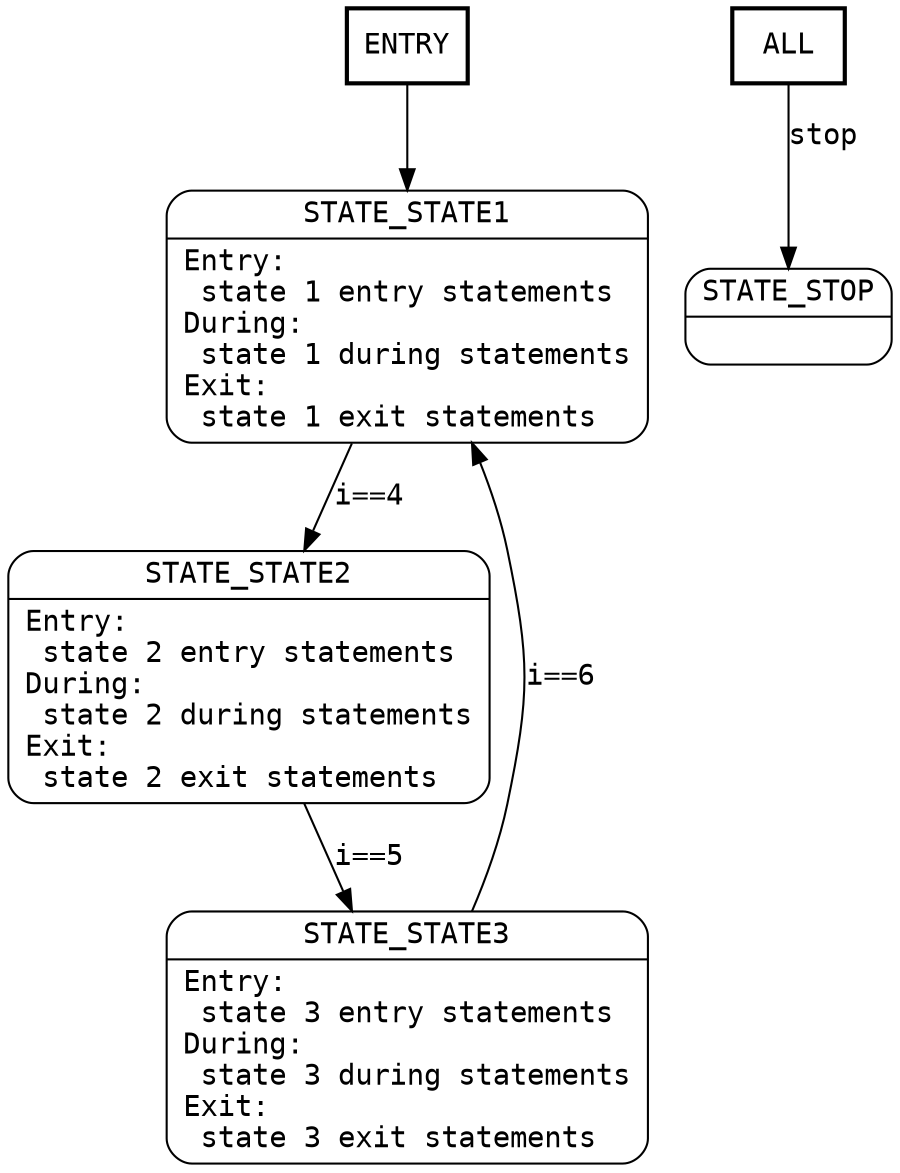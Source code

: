 digraph G {
    node [shape=Mrecord,fontname=courier];
    ENTRY [shape=box,style=bold,label="ENTRY"];
    ENTRY -> STATE_STATE1;
    STATE_STATE1 [label="{STATE_STATE1|Entry:\l  state 1 entry statements\lDuring:\l  state 1 during statements\lExit:\l  state 1 exit statements\l}"];
    STATE_STATE2 [label="{STATE_STATE2|Entry:\l  state 2 entry statements\lDuring:\l  state 2 during statements\lExit:\l  state 2 exit statements\l}"];
    STATE_STATE3 [label="{STATE_STATE3|Entry:\l  state 3 entry statements\lDuring:\l  state 3 during statements\lExit:\l  state 3 exit statements\l}"];
    STATE_STOP [label="{STATE_STOP|}"];
    ALL [shape=box,style=bold,label="ALL"];
    ALL -> STATE_STOP [fontname=courier,label="stop"];
    STATE_STATE1 -> STATE_STATE2 [fontname=courier,label="i==4"];
    STATE_STATE2 -> STATE_STATE3 [fontname=courier,label="i==5"];
    STATE_STATE3 -> STATE_STATE1 [fontname=courier,label="i==6"];
}
